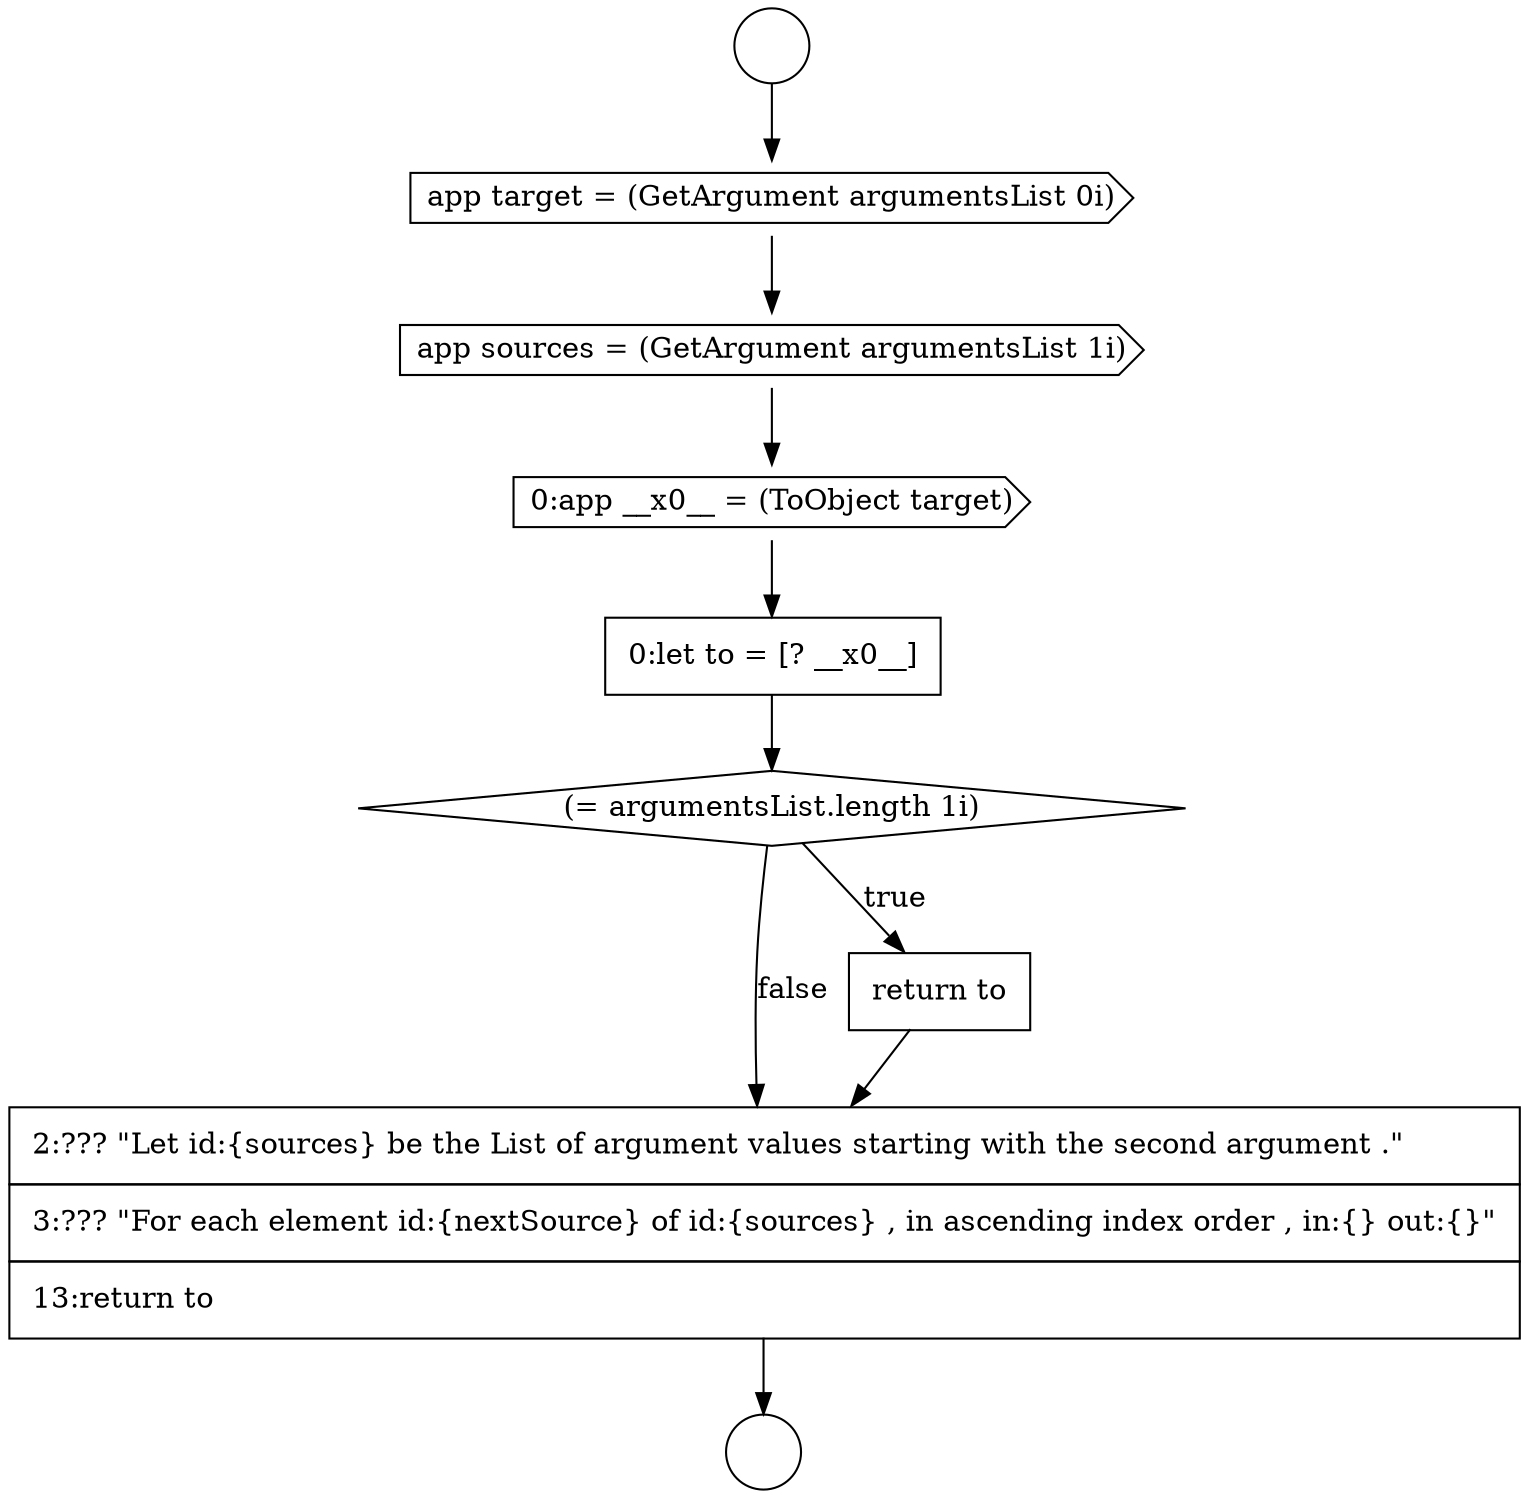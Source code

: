 digraph {
  node10282 [shape=cds, label=<<font color="black">app target = (GetArgument argumentsList 0i)</font>> color="black" fillcolor="white" style=filled]
  node10286 [shape=diamond, label=<<font color="black">(= argumentsList.length 1i)</font>> color="black" fillcolor="white" style=filled]
  node10281 [shape=circle label=" " color="black" fillcolor="white" style=filled]
  node10285 [shape=none, margin=0, label=<<font color="black">
    <table border="0" cellborder="1" cellspacing="0" cellpadding="10">
      <tr><td align="left">0:let to = [? __x0__]</td></tr>
    </table>
  </font>> color="black" fillcolor="white" style=filled]
  node10284 [shape=cds, label=<<font color="black">0:app __x0__ = (ToObject target)</font>> color="black" fillcolor="white" style=filled]
  node10288 [shape=none, margin=0, label=<<font color="black">
    <table border="0" cellborder="1" cellspacing="0" cellpadding="10">
      <tr><td align="left">2:??? &quot;Let id:{sources} be the List of argument values starting with the second argument .&quot;</td></tr>
      <tr><td align="left">3:??? &quot;For each element id:{nextSource} of id:{sources} , in ascending index order , in:{} out:{}&quot;</td></tr>
      <tr><td align="left">13:return to</td></tr>
    </table>
  </font>> color="black" fillcolor="white" style=filled]
  node10283 [shape=cds, label=<<font color="black">app sources = (GetArgument argumentsList 1i)</font>> color="black" fillcolor="white" style=filled]
  node10280 [shape=circle label=" " color="black" fillcolor="white" style=filled]
  node10287 [shape=none, margin=0, label=<<font color="black">
    <table border="0" cellborder="1" cellspacing="0" cellpadding="10">
      <tr><td align="left">return to</td></tr>
    </table>
  </font>> color="black" fillcolor="white" style=filled]
  node10288 -> node10281 [ color="black"]
  node10283 -> node10284 [ color="black"]
  node10285 -> node10286 [ color="black"]
  node10280 -> node10282 [ color="black"]
  node10284 -> node10285 [ color="black"]
  node10282 -> node10283 [ color="black"]
  node10287 -> node10288 [ color="black"]
  node10286 -> node10287 [label=<<font color="black">true</font>> color="black"]
  node10286 -> node10288 [label=<<font color="black">false</font>> color="black"]
}
